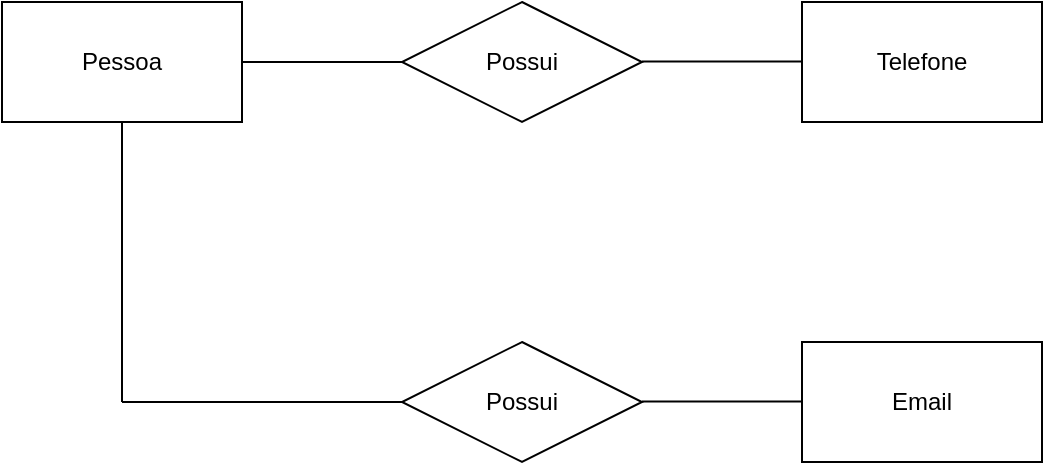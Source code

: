 <mxfile version="15.3.0" type="device"><diagram id="Afw8H-DZokf6EaziSg9d" name="Page-1"><mxGraphModel dx="494" dy="276" grid="1" gridSize="10" guides="1" tooltips="1" connect="1" arrows="1" fold="1" page="1" pageScale="1" pageWidth="827" pageHeight="1169" math="0" shadow="0"><root><mxCell id="0"/><mxCell id="1" parent="0"/><mxCell id="NEFzYA3yOiYjmM6zES9d-1" value="" style="rounded=0;whiteSpace=wrap;html=1;" vertex="1" parent="1"><mxGeometry x="80" y="80" width="120" height="60" as="geometry"/></mxCell><mxCell id="NEFzYA3yOiYjmM6zES9d-2" value="" style="endArrow=none;html=1;" edge="1" parent="1"><mxGeometry width="50" height="50" relative="1" as="geometry"><mxPoint x="200" y="110" as="sourcePoint"/><mxPoint x="280" y="110" as="targetPoint"/></mxGeometry></mxCell><mxCell id="NEFzYA3yOiYjmM6zES9d-4" value="" style="rhombus;whiteSpace=wrap;html=1;" vertex="1" parent="1"><mxGeometry x="280" y="80" width="120" height="60" as="geometry"/></mxCell><mxCell id="NEFzYA3yOiYjmM6zES9d-5" value="" style="endArrow=none;html=1;" edge="1" parent="1"><mxGeometry width="50" height="50" relative="1" as="geometry"><mxPoint x="400" y="109.76" as="sourcePoint"/><mxPoint x="480" y="109.76" as="targetPoint"/></mxGeometry></mxCell><mxCell id="NEFzYA3yOiYjmM6zES9d-6" value="" style="rounded=0;whiteSpace=wrap;html=1;" vertex="1" parent="1"><mxGeometry x="480" y="80" width="120" height="60" as="geometry"/></mxCell><mxCell id="NEFzYA3yOiYjmM6zES9d-7" value="" style="endArrow=none;html=1;" edge="1" parent="1"><mxGeometry width="50" height="50" relative="1" as="geometry"><mxPoint x="140" y="140" as="sourcePoint"/><mxPoint x="140" y="280" as="targetPoint"/></mxGeometry></mxCell><mxCell id="NEFzYA3yOiYjmM6zES9d-8" value="" style="endArrow=none;html=1;" edge="1" parent="1"><mxGeometry width="50" height="50" relative="1" as="geometry"><mxPoint x="280" y="280" as="sourcePoint"/><mxPoint x="140" y="280" as="targetPoint"/></mxGeometry></mxCell><mxCell id="NEFzYA3yOiYjmM6zES9d-9" value="" style="rhombus;whiteSpace=wrap;html=1;" vertex="1" parent="1"><mxGeometry x="280" y="250" width="120" height="60" as="geometry"/></mxCell><mxCell id="NEFzYA3yOiYjmM6zES9d-10" value="" style="endArrow=none;html=1;" edge="1" parent="1"><mxGeometry width="50" height="50" relative="1" as="geometry"><mxPoint x="400" y="279.76" as="sourcePoint"/><mxPoint x="480" y="279.76" as="targetPoint"/></mxGeometry></mxCell><mxCell id="NEFzYA3yOiYjmM6zES9d-11" value="" style="rounded=0;whiteSpace=wrap;html=1;" vertex="1" parent="1"><mxGeometry x="480" y="250" width="120" height="60" as="geometry"/></mxCell><mxCell id="NEFzYA3yOiYjmM6zES9d-12" value="Pessoa" style="text;html=1;strokeColor=none;fillColor=none;align=center;verticalAlign=middle;whiteSpace=wrap;rounded=0;" vertex="1" parent="1"><mxGeometry x="120" y="100" width="40" height="20" as="geometry"/></mxCell><mxCell id="NEFzYA3yOiYjmM6zES9d-13" value="Possui" style="text;html=1;strokeColor=none;fillColor=none;align=center;verticalAlign=middle;whiteSpace=wrap;rounded=0;" vertex="1" parent="1"><mxGeometry x="320" y="100" width="40" height="20" as="geometry"/></mxCell><mxCell id="NEFzYA3yOiYjmM6zES9d-14" value="Telefone" style="text;html=1;strokeColor=none;fillColor=none;align=center;verticalAlign=middle;whiteSpace=wrap;rounded=0;" vertex="1" parent="1"><mxGeometry x="520" y="100" width="40" height="20" as="geometry"/></mxCell><mxCell id="NEFzYA3yOiYjmM6zES9d-15" value="Possui" style="text;html=1;strokeColor=none;fillColor=none;align=center;verticalAlign=middle;whiteSpace=wrap;rounded=0;" vertex="1" parent="1"><mxGeometry x="320" y="270" width="40" height="20" as="geometry"/></mxCell><mxCell id="NEFzYA3yOiYjmM6zES9d-16" value="Email" style="text;html=1;strokeColor=none;fillColor=none;align=center;verticalAlign=middle;whiteSpace=wrap;rounded=0;" vertex="1" parent="1"><mxGeometry x="520" y="270" width="40" height="20" as="geometry"/></mxCell></root></mxGraphModel></diagram></mxfile>